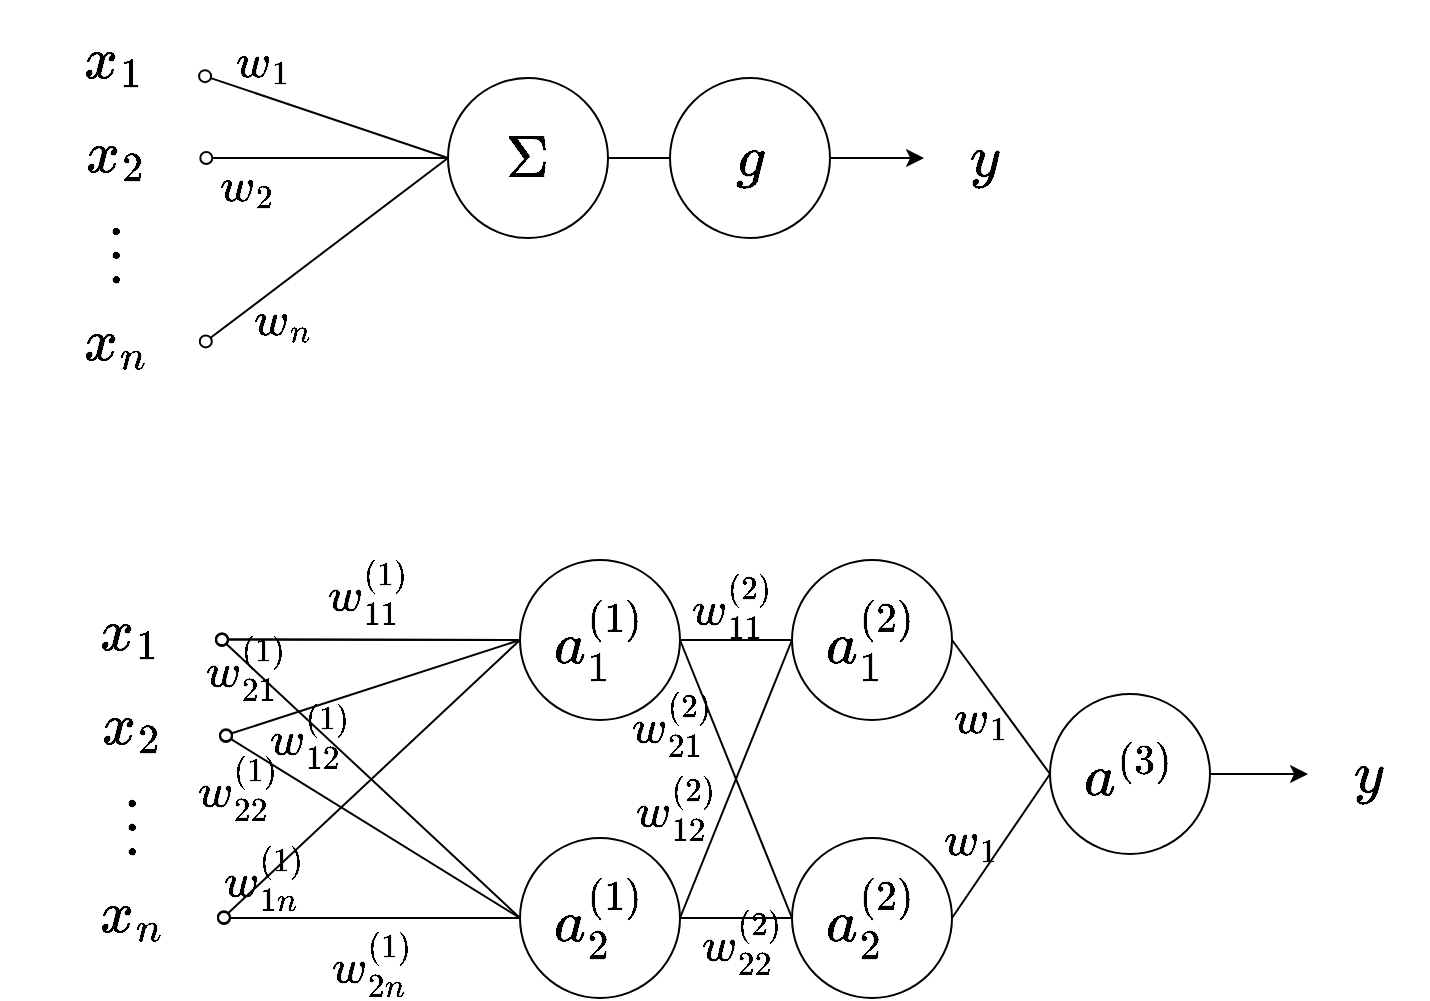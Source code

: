 <mxfile>
    <diagram name="Page-1" id="HtDMB8GBCXyzhwlQVmr2">
        <mxGraphModel dx="792" dy="580" grid="0" gridSize="10" guides="1" tooltips="1" connect="1" arrows="1" fold="1" page="1" pageScale="1" pageWidth="850" pageHeight="1100" math="1" shadow="0">
            <root>
                <mxCell id="0"/>
                <mxCell id="1" parent="0"/>
                <mxCell id="dFCPVr-EJcx0k2NFLM8W-7" value="&lt;span style=&quot;font-size: 25px; text-wrap: wrap;&quot;&gt;\(x_1\)&lt;/span&gt;" style="text;html=1;align=center;verticalAlign=middle;resizable=0;points=[];autosize=1;strokeColor=none;fillColor=none;" parent="1" vertex="1">
                    <mxGeometry x="135" y="323" width="90" height="40" as="geometry"/>
                </mxCell>
                <mxCell id="dFCPVr-EJcx0k2NFLM8W-8" value="&lt;span style=&quot;font-size: 25px; text-wrap: wrap;&quot;&gt;\(x_2\)&lt;/span&gt;" style="text;html=1;align=center;verticalAlign=middle;resizable=0;points=[];autosize=1;strokeColor=none;fillColor=none;" parent="1" vertex="1">
                    <mxGeometry x="136" y="369" width="89" height="42" as="geometry"/>
                </mxCell>
                <mxCell id="dFCPVr-EJcx0k2NFLM8W-9" value="&lt;span style=&quot;font-size: 25px; text-wrap: wrap;&quot;&gt;\(x_n\)&lt;/span&gt;" style="text;html=1;align=center;verticalAlign=middle;resizable=0;points=[];autosize=1;strokeColor=none;fillColor=none;" parent="1" vertex="1">
                    <mxGeometry x="136" y="463" width="89" height="42" as="geometry"/>
                </mxCell>
                <mxCell id="dFCPVr-EJcx0k2NFLM8W-11" value="&lt;span style=&quot;font-size: 25px; text-wrap: wrap;&quot;&gt;\(\vdots\)&lt;/span&gt;" style="text;html=1;align=center;verticalAlign=middle;resizable=0;points=[];autosize=1;strokeColor=none;fillColor=none;" parent="1" vertex="1">
                    <mxGeometry x="123" y="416" width="115" height="42" as="geometry"/>
                </mxCell>
                <mxCell id="yKUEbNG_Zo-8lnRa12x--1" value="&lt;font style=&quot;font-size: 25px;&quot;&gt;\(\Sigma\)&lt;/font&gt;" style="ellipse;whiteSpace=wrap;html=1;aspect=fixed;" parent="1" vertex="1">
                    <mxGeometry x="347" y="352" width="80" height="80" as="geometry"/>
                </mxCell>
                <mxCell id="yKUEbNG_Zo-8lnRa12x--7" style="rounded=0;orthogonalLoop=1;jettySize=auto;html=1;entryX=0;entryY=0.5;entryDx=0;entryDy=0;endArrow=none;endFill=0;exitX=1.006;exitY=0.702;exitDx=0;exitDy=0;exitPerimeter=0;startArrow=oval;startFill=0;" parent="1" source="dFCPVr-EJcx0k2NFLM8W-7" target="yKUEbNG_Zo-8lnRa12x--1" edge="1">
                    <mxGeometry relative="1" as="geometry">
                        <mxPoint x="350" y="300" as="sourcePoint"/>
                        <mxPoint x="467" y="300" as="targetPoint"/>
                    </mxGeometry>
                </mxCell>
                <mxCell id="yKUEbNG_Zo-8lnRa12x--8" value="&lt;font style=&quot;font-size: 20px;&quot;&gt;\(w_1\)&lt;/font&gt;" style="edgeLabel;html=1;align=center;verticalAlign=middle;resizable=0;points=[];labelBackgroundColor=none;" parent="yKUEbNG_Zo-8lnRa12x--7" vertex="1" connectable="0">
                    <mxGeometry x="-0.007" relative="1" as="geometry">
                        <mxPoint x="-32" y="-28" as="offset"/>
                    </mxGeometry>
                </mxCell>
                <mxCell id="yKUEbNG_Zo-8lnRa12x--9" style="rounded=0;orthogonalLoop=1;jettySize=auto;html=1;entryX=0;entryY=0.5;entryDx=0;entryDy=0;endArrow=none;endFill=0;exitX=1.013;exitY=0.547;exitDx=0;exitDy=0;exitPerimeter=0;startArrow=oval;startFill=0;" parent="1" source="dFCPVr-EJcx0k2NFLM8W-8" target="yKUEbNG_Zo-8lnRa12x--1" edge="1">
                    <mxGeometry relative="1" as="geometry">
                        <mxPoint x="235" y="383" as="sourcePoint"/>
                        <mxPoint x="326" y="434" as="targetPoint"/>
                    </mxGeometry>
                </mxCell>
                <mxCell id="yKUEbNG_Zo-8lnRa12x--10" value="&lt;font style=&quot;font-size: 20px;&quot;&gt;\(w_2\)&lt;/font&gt;" style="edgeLabel;html=1;align=center;verticalAlign=middle;resizable=0;points=[];labelBackgroundColor=none;" parent="yKUEbNG_Zo-8lnRa12x--9" vertex="1" connectable="0">
                    <mxGeometry x="-0.007" relative="1" as="geometry">
                        <mxPoint x="-40" y="14" as="offset"/>
                    </mxGeometry>
                </mxCell>
                <mxCell id="yKUEbNG_Zo-8lnRa12x--11" style="rounded=0;orthogonalLoop=1;jettySize=auto;html=1;entryX=0;entryY=0.5;entryDx=0;entryDy=0;endArrow=none;endFill=0;exitX=1.01;exitY=0.493;exitDx=0;exitDy=0;exitPerimeter=0;startArrow=oval;startFill=0;" parent="1" source="dFCPVr-EJcx0k2NFLM8W-9" target="yKUEbNG_Zo-8lnRa12x--1" edge="1">
                    <mxGeometry relative="1" as="geometry">
                        <mxPoint x="241" y="453" as="sourcePoint"/>
                        <mxPoint x="358" y="453" as="targetPoint"/>
                    </mxGeometry>
                </mxCell>
                <mxCell id="yKUEbNG_Zo-8lnRa12x--12" value="&lt;font style=&quot;font-size: 20px;&quot;&gt;\(w_n\)&lt;/font&gt;" style="edgeLabel;html=1;align=center;verticalAlign=middle;resizable=0;points=[];labelBackgroundColor=none;" parent="yKUEbNG_Zo-8lnRa12x--11" vertex="1" connectable="0">
                    <mxGeometry x="-0.007" relative="1" as="geometry">
                        <mxPoint x="-22" y="35" as="offset"/>
                    </mxGeometry>
                </mxCell>
                <mxCell id="yKUEbNG_Zo-8lnRa12x--13" value="&lt;font style=&quot;font-size: 25px;&quot;&gt;\(g\)&lt;/font&gt;" style="ellipse;whiteSpace=wrap;html=1;aspect=fixed;" parent="1" vertex="1">
                    <mxGeometry x="458" y="352" width="80" height="80" as="geometry"/>
                </mxCell>
                <mxCell id="yKUEbNG_Zo-8lnRa12x--15" style="rounded=0;orthogonalLoop=1;jettySize=auto;html=1;entryX=0;entryY=0.5;entryDx=0;entryDy=0;endArrow=none;endFill=0;exitX=1;exitY=0.5;exitDx=0;exitDy=0;" parent="1" source="yKUEbNG_Zo-8lnRa12x--1" target="yKUEbNG_Zo-8lnRa12x--13" edge="1">
                    <mxGeometry relative="1" as="geometry">
                        <mxPoint x="435" y="331" as="sourcePoint"/>
                        <mxPoint x="552" y="331" as="targetPoint"/>
                    </mxGeometry>
                </mxCell>
                <mxCell id="yKUEbNG_Zo-8lnRa12x--18" value="&lt;span style=&quot;font-size: 25px; text-wrap: wrap;&quot;&gt;\(y\)&lt;/span&gt;" style="text;html=1;align=center;verticalAlign=middle;resizable=0;points=[];autosize=1;strokeColor=none;fillColor=none;" parent="1" vertex="1">
                    <mxGeometry x="584" y="371" width="61" height="42" as="geometry"/>
                </mxCell>
                <mxCell id="yKUEbNG_Zo-8lnRa12x--19" style="rounded=0;orthogonalLoop=1;jettySize=auto;html=1;entryX=0.017;entryY=0.5;entryDx=0;entryDy=0;endArrow=classic;endFill=1;exitX=1;exitY=0.5;exitDx=0;exitDy=0;entryPerimeter=0;sourcePerimeterSpacing=0;strokeWidth=1;" parent="1" source="yKUEbNG_Zo-8lnRa12x--13" target="yKUEbNG_Zo-8lnRa12x--18" edge="1">
                    <mxGeometry relative="1" as="geometry">
                        <mxPoint x="564" y="386" as="sourcePoint"/>
                        <mxPoint x="621" y="386" as="targetPoint"/>
                    </mxGeometry>
                </mxCell>
                <mxCell id="2" value="&lt;span style=&quot;font-size: 25px; text-wrap: wrap;&quot;&gt;\(x_1\)&lt;/span&gt;" style="text;html=1;align=center;verticalAlign=middle;resizable=0;points=[];autosize=1;strokeColor=none;fillColor=none;" vertex="1" parent="1">
                    <mxGeometry x="143" y="609" width="90" height="40" as="geometry"/>
                </mxCell>
                <mxCell id="3" value="&lt;span style=&quot;font-size: 25px; text-wrap: wrap;&quot;&gt;\(x_2\)&lt;/span&gt;" style="text;html=1;align=center;verticalAlign=middle;resizable=0;points=[];autosize=1;strokeColor=none;fillColor=none;" vertex="1" parent="1">
                    <mxGeometry x="144" y="655" width="89" height="42" as="geometry"/>
                </mxCell>
                <mxCell id="4" value="&lt;span style=&quot;font-size: 25px; text-wrap: wrap;&quot;&gt;\(x_n\)&lt;/span&gt;" style="text;html=1;align=center;verticalAlign=middle;resizable=0;points=[];autosize=1;strokeColor=none;fillColor=none;" vertex="1" parent="1">
                    <mxGeometry x="144" y="749" width="89" height="42" as="geometry"/>
                </mxCell>
                <mxCell id="5" value="&lt;span style=&quot;font-size: 25px; text-wrap: wrap;&quot;&gt;\(\vdots\)&lt;/span&gt;" style="text;html=1;align=center;verticalAlign=middle;resizable=0;points=[];autosize=1;strokeColor=none;fillColor=none;" vertex="1" parent="1">
                    <mxGeometry x="131" y="702" width="115" height="42" as="geometry"/>
                </mxCell>
                <mxCell id="6" value="&lt;font style=&quot;font-size: 25px;&quot;&gt;\(a^{(1)}_{1}\)&lt;/font&gt;" style="ellipse;whiteSpace=wrap;html=1;aspect=fixed;" vertex="1" parent="1">
                    <mxGeometry x="383" y="593" width="80" height="80" as="geometry"/>
                </mxCell>
                <mxCell id="7" value="&lt;span style=&quot;font-size: 25px;&quot;&gt;\(a^{(1)}_{2}\)&lt;/span&gt;" style="ellipse;whiteSpace=wrap;html=1;aspect=fixed;" vertex="1" parent="1">
                    <mxGeometry x="383" y="732" width="80" height="80" as="geometry"/>
                </mxCell>
                <mxCell id="8" value="&lt;span style=&quot;font-size: 25px;&quot;&gt;\(a^{(2)}_{1}\)&lt;/span&gt;" style="ellipse;whiteSpace=wrap;html=1;aspect=fixed;" vertex="1" parent="1">
                    <mxGeometry x="519" y="593" width="80" height="80" as="geometry"/>
                </mxCell>
                <mxCell id="9" value="&lt;span style=&quot;font-size: 25px;&quot;&gt;\(a^{(2)}_{2}\)&lt;/span&gt;" style="ellipse;whiteSpace=wrap;html=1;aspect=fixed;" vertex="1" parent="1">
                    <mxGeometry x="519" y="732" width="80" height="80" as="geometry"/>
                </mxCell>
                <mxCell id="11" style="rounded=0;orthogonalLoop=1;jettySize=auto;html=1;entryX=0;entryY=0.5;entryDx=0;entryDy=0;endArrow=none;endFill=0;exitX=1.011;exitY=0.594;exitDx=0;exitDy=0;exitPerimeter=0;startArrow=oval;startFill=0;" edge="1" parent="1" source="2" target="6">
                    <mxGeometry relative="1" as="geometry">
                        <mxPoint x="246.0" y="555" as="sourcePoint"/>
                        <mxPoint x="367.46" y="595.92" as="targetPoint"/>
                    </mxGeometry>
                </mxCell>
                <mxCell id="12" value="&lt;span style=&quot;font-size: 20px;&quot;&gt;\(w^{(1)}_{12}\)&lt;/span&gt;" style="edgeLabel;html=1;align=center;verticalAlign=middle;resizable=0;points=[];labelBackgroundColor=none;" vertex="1" connectable="0" parent="11">
                    <mxGeometry x="-0.007" relative="1" as="geometry">
                        <mxPoint x="-30" y="48" as="offset"/>
                    </mxGeometry>
                </mxCell>
                <mxCell id="13" style="rounded=0;orthogonalLoop=1;jettySize=auto;html=1;entryX=0;entryY=0.5;entryDx=0;entryDy=0;endArrow=none;endFill=0;exitX=1.034;exitY=0.609;exitDx=0;exitDy=0;exitPerimeter=0;startArrow=oval;startFill=0;" edge="1" parent="1" source="3" target="6">
                    <mxGeometry relative="1" as="geometry">
                        <mxPoint x="243.99" y="642.76" as="sourcePoint"/>
                        <mxPoint x="309" y="672" as="targetPoint"/>
                    </mxGeometry>
                </mxCell>
                <mxCell id="14" value="&lt;span style=&quot;font-size: 20px;&quot;&gt;\(w^{(1)}_{21}\)&lt;/span&gt;" style="edgeLabel;html=1;align=center;verticalAlign=middle;resizable=0;points=[];labelBackgroundColor=none;" vertex="1" connectable="0" parent="13">
                    <mxGeometry x="-0.007" relative="1" as="geometry">
                        <mxPoint x="-63" y="-10" as="offset"/>
                    </mxGeometry>
                </mxCell>
                <mxCell id="15" style="rounded=0;orthogonalLoop=1;jettySize=auto;html=1;entryX=0;entryY=0.5;entryDx=0;entryDy=0;endArrow=none;endFill=0;exitX=1.022;exitY=0.538;exitDx=0;exitDy=0;exitPerimeter=0;startArrow=oval;startFill=0;" edge="1" parent="1" source="4" target="6">
                    <mxGeometry relative="1" as="geometry">
                        <mxPoint x="246.026" y="690.578" as="sourcePoint"/>
                        <mxPoint x="309" y="672" as="targetPoint"/>
                    </mxGeometry>
                </mxCell>
                <mxCell id="16" value="&lt;span style=&quot;font-size: 20px;&quot;&gt;\(w^{(1)}_{1n}\)&lt;/span&gt;" style="edgeLabel;html=1;align=center;verticalAlign=middle;resizable=0;points=[];labelBackgroundColor=none;" vertex="1" connectable="0" parent="15">
                    <mxGeometry x="-0.007" relative="1" as="geometry">
                        <mxPoint x="-54" y="49" as="offset"/>
                    </mxGeometry>
                </mxCell>
                <mxCell id="17" style="rounded=0;orthogonalLoop=1;jettySize=auto;html=1;entryX=0;entryY=0.5;entryDx=0;entryDy=0;endArrow=none;endFill=0;startArrow=oval;startFill=0;" edge="1" parent="1" target="7">
                    <mxGeometry relative="1" as="geometry">
                        <mxPoint x="235" y="772" as="sourcePoint"/>
                        <mxPoint x="309" y="672" as="targetPoint"/>
                    </mxGeometry>
                </mxCell>
                <mxCell id="18" value="&lt;span style=&quot;font-size: 20px;&quot;&gt;\(w^{(1)}_{2n}\)&lt;/span&gt;" style="edgeLabel;html=1;align=center;verticalAlign=middle;resizable=0;points=[];labelBackgroundColor=none;" vertex="1" connectable="0" parent="17">
                    <mxGeometry x="-0.007" relative="1" as="geometry">
                        <mxPoint y="23" as="offset"/>
                    </mxGeometry>
                </mxCell>
                <mxCell id="19" style="rounded=0;orthogonalLoop=1;jettySize=auto;html=1;endArrow=none;endFill=0;startArrow=oval;startFill=0;entryX=0;entryY=0.5;entryDx=0;entryDy=0;" edge="1" parent="1" target="7">
                    <mxGeometry relative="1" as="geometry">
                        <mxPoint x="236" y="681" as="sourcePoint"/>
                        <mxPoint x="280" y="736" as="targetPoint"/>
                    </mxGeometry>
                </mxCell>
                <mxCell id="21" style="rounded=0;orthogonalLoop=1;jettySize=auto;html=1;entryX=0;entryY=0.5;entryDx=0;entryDy=0;endArrow=none;endFill=0;startArrow=oval;startFill=0;exitX=1.011;exitY=0.593;exitDx=0;exitDy=0;exitPerimeter=0;" edge="1" parent="1" source="2" target="6">
                    <mxGeometry relative="1" as="geometry">
                        <mxPoint x="246.026" y="690.578" as="sourcePoint"/>
                        <mxPoint x="309" y="672" as="targetPoint"/>
                    </mxGeometry>
                </mxCell>
                <mxCell id="22" value="&lt;span style=&quot;font-size: 20px;&quot;&gt;\(w^{(1)}_{11}\)&lt;/span&gt;" style="edgeLabel;html=1;align=center;verticalAlign=middle;resizable=0;points=[];labelBackgroundColor=none;" vertex="1" connectable="0" parent="21">
                    <mxGeometry x="-0.007" relative="1" as="geometry">
                        <mxPoint x="-1" y="-24" as="offset"/>
                    </mxGeometry>
                </mxCell>
                <mxCell id="23" style="rounded=0;orthogonalLoop=1;jettySize=auto;html=1;entryX=0;entryY=0.5;entryDx=0;entryDy=0;endArrow=none;endFill=0;startArrow=none;startFill=0;exitX=1;exitY=0.5;exitDx=0;exitDy=0;" edge="1" parent="1" source="6" target="8">
                    <mxGeometry relative="1" as="geometry">
                        <mxPoint x="279.99" y="642.72" as="sourcePoint"/>
                        <mxPoint x="393.0" y="643.0" as="targetPoint"/>
                    </mxGeometry>
                </mxCell>
                <mxCell id="24" value="&lt;font style=&quot;font-size: 20px;&quot;&gt;\(w^{(2)}_{11}\)&lt;/font&gt;" style="edgeLabel;html=1;align=center;verticalAlign=middle;resizable=0;points=[];labelBackgroundColor=none;" vertex="1" connectable="0" parent="23">
                    <mxGeometry x="-0.007" relative="1" as="geometry">
                        <mxPoint x="-2" y="-17" as="offset"/>
                    </mxGeometry>
                </mxCell>
                <mxCell id="25" style="rounded=0;orthogonalLoop=1;jettySize=auto;html=1;entryX=0;entryY=0.5;entryDx=0;entryDy=0;endArrow=none;endFill=0;startArrow=none;startFill=0;exitX=1;exitY=0.5;exitDx=0;exitDy=0;" edge="1" parent="1" source="7" target="8">
                    <mxGeometry relative="1" as="geometry">
                        <mxPoint x="473.0" y="643.0" as="sourcePoint"/>
                        <mxPoint x="529" y="643.0" as="targetPoint"/>
                    </mxGeometry>
                </mxCell>
                <mxCell id="26" value="&lt;span style=&quot;font-size: 20px;&quot;&gt;\(w^{(2)}_{21}\)&lt;/span&gt;" style="edgeLabel;html=1;align=center;verticalAlign=middle;resizable=0;points=[];labelBackgroundColor=none;" vertex="1" connectable="0" parent="25">
                    <mxGeometry x="-0.007" relative="1" as="geometry">
                        <mxPoint x="-32" y="-28" as="offset"/>
                    </mxGeometry>
                </mxCell>
                <mxCell id="27" style="rounded=0;orthogonalLoop=1;jettySize=auto;html=1;entryX=0;entryY=0.5;entryDx=0;entryDy=0;endArrow=none;endFill=0;startArrow=none;startFill=0;exitX=1;exitY=0.5;exitDx=0;exitDy=0;" edge="1" parent="1" source="6" target="9">
                    <mxGeometry relative="1" as="geometry">
                        <mxPoint x="504" y="696" as="sourcePoint"/>
                        <mxPoint x="529" y="643.0" as="targetPoint"/>
                    </mxGeometry>
                </mxCell>
                <mxCell id="28" value="&lt;span style=&quot;font-size: 20px;&quot;&gt;\(w^{(2)}_{12}\)&lt;/span&gt;" style="edgeLabel;html=1;align=center;verticalAlign=middle;resizable=0;points=[];labelBackgroundColor=none;" vertex="1" connectable="0" parent="27">
                    <mxGeometry x="-0.007" relative="1" as="geometry">
                        <mxPoint x="-30" y="15" as="offset"/>
                    </mxGeometry>
                </mxCell>
                <mxCell id="29" style="rounded=0;orthogonalLoop=1;jettySize=auto;html=1;endArrow=none;endFill=0;startArrow=none;startFill=0;exitX=1;exitY=0.5;exitDx=0;exitDy=0;entryX=0;entryY=0.5;entryDx=0;entryDy=0;" edge="1" parent="1" source="7" target="9">
                    <mxGeometry relative="1" as="geometry">
                        <mxPoint x="502" y="770" as="sourcePoint"/>
                        <mxPoint x="528" y="712" as="targetPoint"/>
                    </mxGeometry>
                </mxCell>
                <mxCell id="30" value="&lt;span style=&quot;font-size: 20px;&quot;&gt;\(w^{(2)}_{22}\)&lt;/span&gt;" style="edgeLabel;html=1;align=center;verticalAlign=middle;resizable=0;points=[];labelBackgroundColor=none;" vertex="1" connectable="0" parent="29">
                    <mxGeometry x="-0.007" relative="1" as="geometry">
                        <mxPoint x="3" y="12" as="offset"/>
                    </mxGeometry>
                </mxCell>
                <mxCell id="31" style="rounded=0;orthogonalLoop=1;jettySize=auto;html=1;entryX=0;entryY=0.5;entryDx=0;entryDy=0;endArrow=none;endFill=0;startArrow=oval;startFill=0;" edge="1" parent="1" target="7">
                    <mxGeometry relative="1" as="geometry">
                        <mxPoint x="234" y="633" as="sourcePoint"/>
                        <mxPoint x="357.0" y="643" as="targetPoint"/>
                    </mxGeometry>
                </mxCell>
                <mxCell id="32" value="&lt;span style=&quot;font-size: 20px;&quot;&gt;\(w^{(1)}_{22}\)&lt;/span&gt;" style="edgeLabel;html=1;align=center;verticalAlign=middle;resizable=0;points=[];labelBackgroundColor=none;" vertex="1" connectable="0" parent="31">
                    <mxGeometry x="-0.007" relative="1" as="geometry">
                        <mxPoint x="-66" y="5" as="offset"/>
                    </mxGeometry>
                </mxCell>
                <mxCell id="33" value="&lt;span style=&quot;font-size: 25px;&quot;&gt;\(a^{(3)}\)&lt;/span&gt;" style="ellipse;whiteSpace=wrap;html=1;aspect=fixed;" vertex="1" parent="1">
                    <mxGeometry x="648" y="660" width="80" height="80" as="geometry"/>
                </mxCell>
                <mxCell id="34" style="rounded=0;orthogonalLoop=1;jettySize=auto;html=1;entryX=0;entryY=0.5;entryDx=0;entryDy=0;endArrow=none;endFill=0;startArrow=none;startFill=0;exitX=1;exitY=0.5;exitDx=0;exitDy=0;" edge="1" parent="1" source="8" target="33">
                    <mxGeometry relative="1" as="geometry">
                        <mxPoint x="473" y="643" as="sourcePoint"/>
                        <mxPoint x="529" y="643" as="targetPoint"/>
                    </mxGeometry>
                </mxCell>
                <mxCell id="35" value="&lt;font style=&quot;font-size: 20px;&quot;&gt;\(w_1\)&lt;/font&gt;" style="edgeLabel;html=1;align=center;verticalAlign=middle;resizable=0;points=[];labelBackgroundColor=none;" vertex="1" connectable="0" parent="34">
                    <mxGeometry x="-0.007" relative="1" as="geometry">
                        <mxPoint x="-10" y="6" as="offset"/>
                    </mxGeometry>
                </mxCell>
                <mxCell id="36" style="rounded=0;orthogonalLoop=1;jettySize=auto;html=1;entryX=0;entryY=0.5;entryDx=0;entryDy=0;endArrow=none;endFill=0;startArrow=none;startFill=0;exitX=1;exitY=0.5;exitDx=0;exitDy=0;" edge="1" parent="1" source="9" target="33">
                    <mxGeometry relative="1" as="geometry">
                        <mxPoint x="483" y="653" as="sourcePoint"/>
                        <mxPoint x="539" y="653" as="targetPoint"/>
                    </mxGeometry>
                </mxCell>
                <mxCell id="37" value="&lt;font style=&quot;font-size: 20px;&quot;&gt;\(w_1\)&lt;/font&gt;" style="edgeLabel;html=1;align=center;verticalAlign=middle;resizable=0;points=[];labelBackgroundColor=none;" vertex="1" connectable="0" parent="36">
                    <mxGeometry x="-0.007" relative="1" as="geometry">
                        <mxPoint x="-15" y="-4" as="offset"/>
                    </mxGeometry>
                </mxCell>
                <mxCell id="38" value="&lt;span style=&quot;font-size: 25px; text-wrap: wrap;&quot;&gt;\(y\)&lt;/span&gt;" style="text;html=1;align=center;verticalAlign=middle;resizable=0;points=[];autosize=1;strokeColor=none;fillColor=none;" vertex="1" parent="1">
                    <mxGeometry x="776" y="679" width="61" height="42" as="geometry"/>
                </mxCell>
                <mxCell id="39" style="rounded=0;orthogonalLoop=1;jettySize=auto;html=1;entryX=0.017;entryY=0.5;entryDx=0;entryDy=0;endArrow=classic;endFill=1;entryPerimeter=0;sourcePerimeterSpacing=0;strokeWidth=1;exitX=1;exitY=0.5;exitDx=0;exitDy=0;" edge="1" parent="1" target="38" source="33">
                    <mxGeometry relative="1" as="geometry">
                        <mxPoint x="749" y="649" as="sourcePoint"/>
                        <mxPoint x="813" y="694" as="targetPoint"/>
                    </mxGeometry>
                </mxCell>
            </root>
        </mxGraphModel>
    </diagram>
</mxfile>